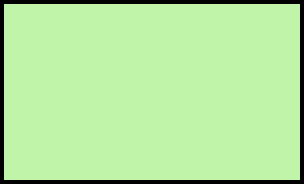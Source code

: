 <mxfile version="21.0.4" type="github"><diagram name="第 1 页" id="qwdlFoNxBmoK1VWUYwH3"><mxGraphModel dx="1434" dy="796" grid="1" gridSize="10" guides="1" tooltips="1" connect="1" arrows="1" fold="1" page="1" pageScale="1" pageWidth="827" pageHeight="1169" math="0" shadow="0"><root><mxCell id="0"/><mxCell id="1" parent="0"/><mxCell id="VOb0n-I9INgnvEEeuI9E-1" value="" style="strokeWidth=2;dashed=0;align=center;fontSize=8;shape=rect;fillColor=#c0f5a9;verticalLabelPosition=bottom;verticalAlign=top;html=1;" parent="1" vertex="1"><mxGeometry x="350" y="360" width="150" height="90" as="geometry"/></mxCell></root></mxGraphModel></diagram></mxfile>